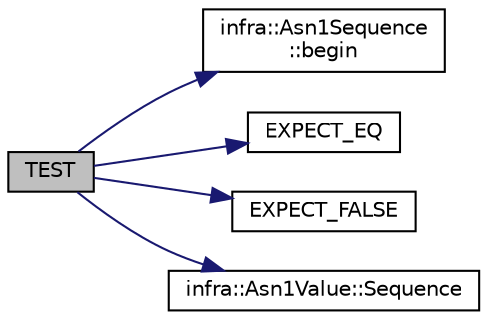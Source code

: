 digraph "TEST"
{
 // INTERACTIVE_SVG=YES
  edge [fontname="Helvetica",fontsize="10",labelfontname="Helvetica",labelfontsize="10"];
  node [fontname="Helvetica",fontsize="10",shape=record];
  rankdir="LR";
  Node18 [label="TEST",height=0.2,width=0.4,color="black", fillcolor="grey75", style="filled", fontcolor="black"];
  Node18 -> Node19 [color="midnightblue",fontsize="10",style="solid",fontname="Helvetica"];
  Node19 [label="infra::Asn1Sequence\l::begin",height=0.2,width=0.4,color="black", fillcolor="white", style="filled",URL="$df/dd8/classinfra_1_1_asn1_sequence.html#a22304ef26f52203e070c7e7fd991749d"];
  Node18 -> Node20 [color="midnightblue",fontsize="10",style="solid",fontname="Helvetica"];
  Node20 [label="EXPECT_EQ",height=0.2,width=0.4,color="black", fillcolor="white", style="filled",URL="$d6/def/_test_json_8cpp.html#a82745227e2f0a8edbb4ae630d88a8e86"];
  Node18 -> Node21 [color="midnightblue",fontsize="10",style="solid",fontname="Helvetica"];
  Node21 [label="EXPECT_FALSE",height=0.2,width=0.4,color="black", fillcolor="white", style="filled",URL="$d6/def/_test_json_8cpp.html#ac7ef10ed7113236e5f3dfce13707224e"];
  Node18 -> Node22 [color="midnightblue",fontsize="10",style="solid",fontname="Helvetica"];
  Node22 [label="infra::Asn1Value::Sequence",height=0.2,width=0.4,color="black", fillcolor="white", style="filled",URL="$dd/d2b/classinfra_1_1_asn1_value.html#ad9dca6097cc6518d66f24760903061e4"];
}
